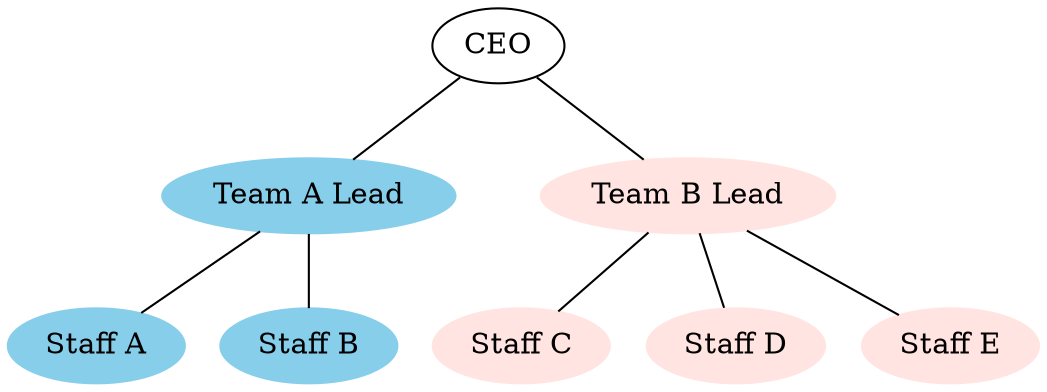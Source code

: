 graph vehd_head_is_cool {
	A [label=CEO color=black]
	B [label="Team A Lead" color=skyblue style=filled]
	C [label="Team B Lead" color=mistyrose style=filled]
	D [label="Staff A" color=skyblue style=filled]
	E [label="Staff B" color=skyblue style=filled]
	F [label="Staff C" color=mistyrose style=filled]
	G [label="Staff D" color=mistyrose style=filled]
	H [label="Staff E" color=mistyrose style=filled]
	A -- B
	A -- C
	B -- D
	B -- E
	C -- F
	C -- G
	C -- H
}
